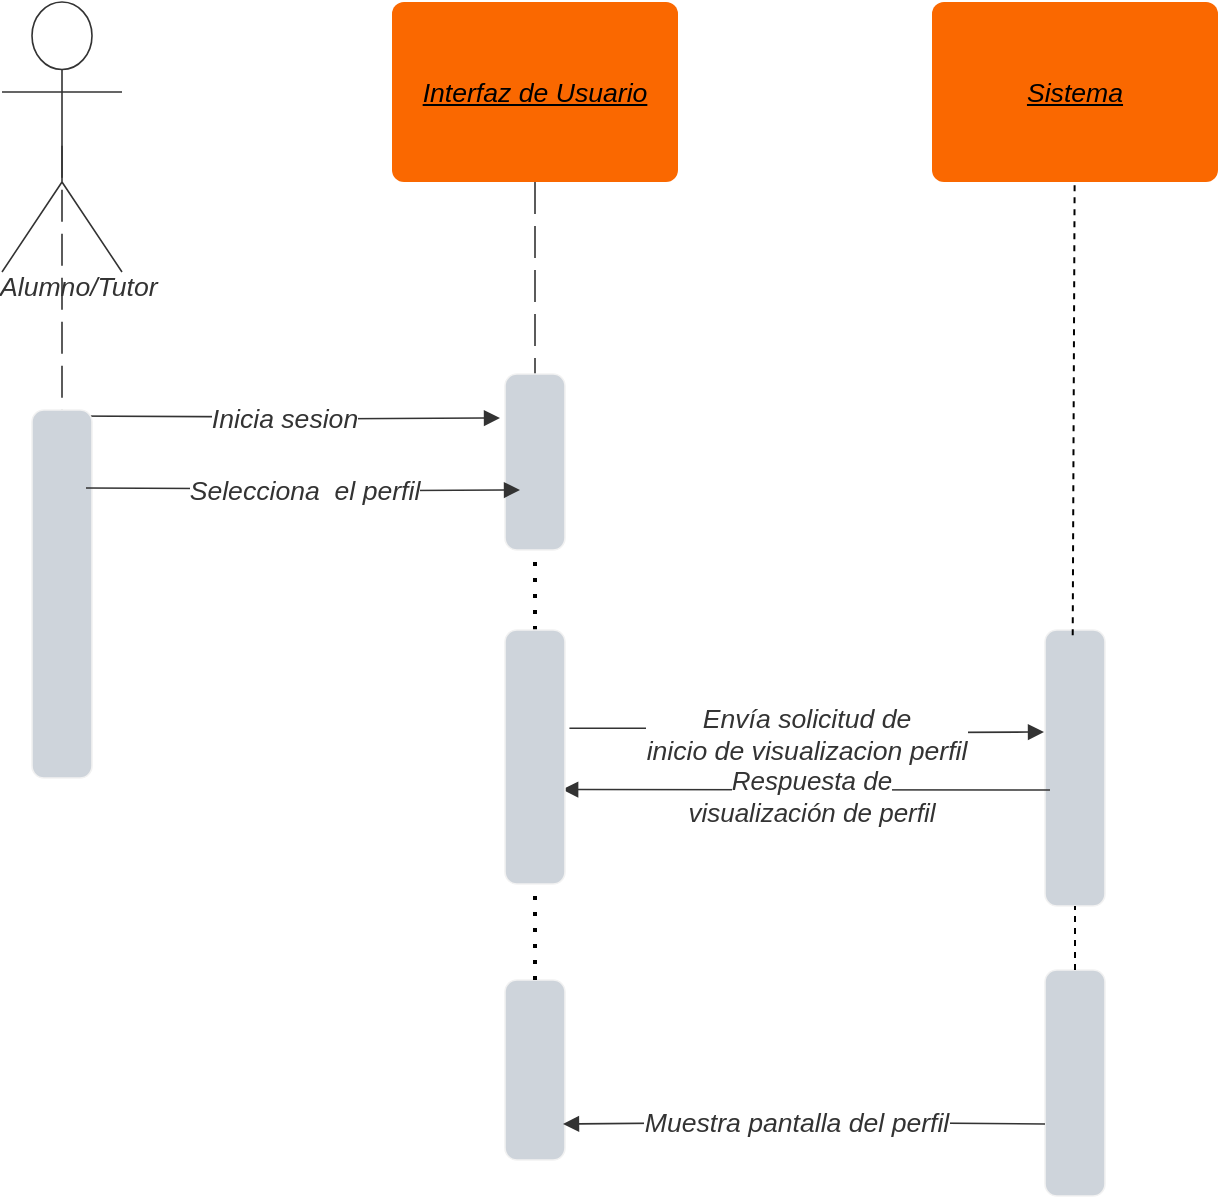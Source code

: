 <mxfile version="22.0.2" type="github">
  <diagram name="Page-1" id="pnpVbXG10b_Qf96l4pHj">
    <mxGraphModel dx="573" dy="765" grid="0" gridSize="10" guides="1" tooltips="1" connect="1" arrows="1" fold="1" page="1" pageScale="1" pageWidth="827" pageHeight="1169" math="0" shadow="0">
      <root>
        <mxCell id="0" />
        <mxCell id="1" parent="0" />
        <mxCell id="EH08t8D45mRtsmgESxYn-16" value="Interfaz de Usuario" style="html=1;overflow=block;blockSpacing=1;whiteSpace=wrap;fontSize=13.3;fontColor=#000000;fontStyle=6;align=center;spacing=0;strokeOpacity=0;fillOpacity=100;rounded=1;absoluteArcSize=1;arcSize=12;fillColor=#fa6800;strokeWidth=0.8;strokeColor=#C73500;" vertex="1" parent="1">
          <mxGeometry x="1151" y="258" width="143" height="90" as="geometry" />
        </mxCell>
        <mxCell id="EH08t8D45mRtsmgESxYn-17" value="Sistema" style="html=1;overflow=block;blockSpacing=1;whiteSpace=wrap;fontSize=13.3;fontColor=#000000;fontStyle=6;align=center;spacing=0;strokeOpacity=0;fillOpacity=100;rounded=1;absoluteArcSize=1;arcSize=12;fillColor=#fa6800;strokeWidth=0.8;strokeColor=#C73500;" vertex="1" parent="1">
          <mxGeometry x="1421" y="258" width="143" height="90" as="geometry" />
        </mxCell>
        <mxCell id="EH08t8D45mRtsmgESxYn-18" value="Alumno/Tutor" style="html=1;overflow=block;blockSpacing=1;shape=umlActor;labelPosition=center;verticalLabelPosition=bottom;verticalAlign=top;whiteSpace=nowrap;fontSize=13.3;fontColor=#333333;fontStyle=2;align=center;spacing=0;strokeColor=#333333;strokeOpacity=100;fillOpacity=100;rounded=1;absoluteArcSize=1;arcSize=12;fillColor=#ffffff;strokeWidth=0.8;lucidId=Yu5MdgyV5tNR;" vertex="1" parent="1">
          <mxGeometry x="956" y="258" width="60" height="135" as="geometry" />
        </mxCell>
        <mxCell id="EH08t8D45mRtsmgESxYn-19" value="" style="html=1;jettySize=18;whiteSpace=wrap;fontSize=13;strokeColor=#333333;strokeOpacity=100;strokeWidth=0.8;rounded=1;arcSize=10;edgeStyle=orthogonalEdgeStyle;startArrow=none;endArrow=block;endFill=1;lucidId=Yu5M0A2JVvTe;" edge="1" parent="1">
          <mxGeometry width="100" height="100" relative="1" as="geometry">
            <Array as="points" />
            <mxPoint x="988" y="465" as="sourcePoint" />
            <mxPoint x="1205" y="466" as="targetPoint" />
          </mxGeometry>
        </mxCell>
        <mxCell id="EH08t8D45mRtsmgESxYn-20" value="Inicia sesion" style="text;html=1;resizable=0;labelBackgroundColor=default;align=center;verticalAlign=middle;fontStyle=2;fontColor=#333333;fontSize=13.3;" vertex="1" parent="EH08t8D45mRtsmgESxYn-19">
          <mxGeometry relative="1" as="geometry">
            <mxPoint as="offset" />
          </mxGeometry>
        </mxCell>
        <mxCell id="EH08t8D45mRtsmgESxYn-21" value="" style="html=1;jettySize=18;whiteSpace=wrap;fontSize=13;strokeColor=#333333;strokeOpacity=100;strokeWidth=0.8;rounded=1;arcSize=10;edgeStyle=orthogonalEdgeStyle;startArrow=none;endArrow=block;endFill=1;exitX=1.074;exitY=0.387;exitPerimeter=0;lucidId=Yu5M8hheeUyh;exitDx=0;exitDy=0;" edge="1" parent="1" source="EH08t8D45mRtsmgESxYn-40">
          <mxGeometry width="100" height="100" relative="1" as="geometry">
            <Array as="points" />
            <mxPoint x="1477" y="623" as="targetPoint" />
          </mxGeometry>
        </mxCell>
        <mxCell id="EH08t8D45mRtsmgESxYn-22" value="Envía solicitud de &lt;br&gt;inicio de visualizacion perfil" style="text;html=1;resizable=0;labelBackgroundColor=default;align=center;verticalAlign=middle;fontStyle=2;fontColor=#333333;fontSize=13.3;" vertex="1" parent="EH08t8D45mRtsmgESxYn-21">
          <mxGeometry relative="1" as="geometry">
            <mxPoint as="offset" />
          </mxGeometry>
        </mxCell>
        <mxCell id="EH08t8D45mRtsmgESxYn-23" value="" style="html=1;jettySize=18;whiteSpace=wrap;fontSize=13;fontFamily=helvetica;strokeColor=#333333;strokeOpacity=100;dashed=1;fixDash=1;dashPattern=16 6;strokeWidth=0.8;rounded=0;startArrow=none;endArrow=none;exitX=0.5;exitY=1;exitPerimeter=0;entryX=0.5;entryY=0.432;entryPerimeter=0;lucidId=Yu5M4GIAFP0a;" edge="1" parent="1" source="EH08t8D45mRtsmgESxYn-16" target="EH08t8D45mRtsmgESxYn-24">
          <mxGeometry width="100" height="100" relative="1" as="geometry">
            <Array as="points" />
            <mxPoint x="1223" y="348" as="sourcePoint" />
            <mxPoint x="1222.5" y="957.92" as="targetPoint" />
          </mxGeometry>
        </mxCell>
        <mxCell id="EH08t8D45mRtsmgESxYn-24" value="" style="html=1;overflow=block;blockSpacing=1;whiteSpace=wrap;fontSize=13;spacing=0;strokeColor=#f2f2f2;strokeOpacity=100;fillOpacity=100;rounded=1;absoluteArcSize=1;arcSize=12;fillColor=#ced4db;strokeWidth=0.8;lucidId=Yu5MhR-oMSno;" vertex="1" parent="1">
          <mxGeometry x="1207.5" y="444" width="30" height="88" as="geometry" />
        </mxCell>
        <mxCell id="EH08t8D45mRtsmgESxYn-25" value="" style="html=1;jettySize=18;whiteSpace=wrap;fontSize=13;strokeColor=#333333;strokeOpacity=100;dashed=1;fixDash=1;dashPattern=16 6;strokeWidth=0.8;rounded=1;arcSize=10;edgeStyle=orthogonalEdgeStyle;startArrow=none;endArrow=none;exitX=0.5;exitY=0.532;exitPerimeter=0;lucidId=Yu5Migy3NWk_;" edge="1" parent="1" source="EH08t8D45mRtsmgESxYn-18" target="EH08t8D45mRtsmgESxYn-26">
          <mxGeometry width="100" height="100" relative="1" as="geometry">
            <Array as="points" />
            <mxPoint x="991" y="686" as="targetPoint" />
            <mxPoint x="986" y="358" as="sourcePoint" />
          </mxGeometry>
        </mxCell>
        <mxCell id="EH08t8D45mRtsmgESxYn-26" value="" style="html=1;overflow=block;blockSpacing=1;whiteSpace=wrap;fontSize=13;spacing=0;strokeColor=#f2f2f2;strokeOpacity=100;fillOpacity=100;rounded=1;absoluteArcSize=1;arcSize=12;fillColor=#ced4db;strokeWidth=0.8;lucidId=Yu5MhR-oMSno;" vertex="1" parent="1">
          <mxGeometry x="971" y="462" width="30" height="184" as="geometry" />
        </mxCell>
        <mxCell id="EH08t8D45mRtsmgESxYn-27" value="" style="points=[[1.013,0.586,0]];html=1;overflow=block;blockSpacing=1;whiteSpace=wrap;fontSize=13;spacing=0;strokeColor=#f2f2f2;strokeOpacity=100;fillOpacity=100;rounded=1;absoluteArcSize=1;arcSize=12;fillColor=#ced4db;strokeWidth=0.8;lucidId=Yu5MsRc69goB;" vertex="1" parent="1">
          <mxGeometry x="1477.5" y="572" width="30" height="138" as="geometry" />
        </mxCell>
        <mxCell id="EH08t8D45mRtsmgESxYn-28" value="" style="html=1;jettySize=18;whiteSpace=wrap;fontSize=13;strokeColor=#333333;strokeOpacity=100;strokeWidth=0.8;rounded=1;arcSize=10;edgeStyle=orthogonalEdgeStyle;startArrow=none;endArrow=block;endFill=1;lucidId=Yu5M0A2JVvTe;" edge="1" parent="1">
          <mxGeometry width="100" height="100" relative="1" as="geometry">
            <Array as="points" />
            <mxPoint x="998" y="501" as="sourcePoint" />
            <mxPoint x="1215" y="502" as="targetPoint" />
          </mxGeometry>
        </mxCell>
        <mxCell id="EH08t8D45mRtsmgESxYn-29" value="Selecciona&amp;nbsp; el perfil&lt;br&gt;" style="text;html=1;resizable=0;labelBackgroundColor=default;align=center;verticalAlign=middle;fontStyle=2;fontColor=#333333;fontSize=13.3;" vertex="1" parent="EH08t8D45mRtsmgESxYn-28">
          <mxGeometry relative="1" as="geometry">
            <mxPoint as="offset" />
          </mxGeometry>
        </mxCell>
        <mxCell id="EH08t8D45mRtsmgESxYn-30" value="" style="html=1;jettySize=18;whiteSpace=wrap;fontSize=13;fontFamily=helvetica;strokeColor=#333333;strokeOpacity=100;strokeWidth=0.8;rounded=0;startArrow=none;endArrow=block;endFill=1;exitX=0;exitY=0.5;lucidId=Yu5MB3FtIlV_;exitDx=0;exitDy=0;entryX=0.953;entryY=0.628;entryDx=0;entryDy=0;entryPerimeter=0;" edge="1" parent="1" target="EH08t8D45mRtsmgESxYn-40">
          <mxGeometry width="100" height="100" relative="1" as="geometry">
            <Array as="points" />
            <mxPoint x="1480" y="652" as="sourcePoint" />
            <mxPoint x="1239" y="652" as="targetPoint" />
          </mxGeometry>
        </mxCell>
        <mxCell id="EH08t8D45mRtsmgESxYn-31" value="&lt;div style=&quot;text-align: center;&quot;&gt;&lt;font color=&quot;#333333&quot;&gt;&lt;span style=&quot;background-color: rgb(255, 255, 255);&quot;&gt;&lt;i style=&quot;&quot;&gt;&lt;span style=&quot;font-size: 13px;&quot;&gt;Respuesta de visualización&amp;nbsp;de perfil&lt;/span&gt;&lt;/i&gt;&lt;/span&gt;&lt;/font&gt;&lt;/div&gt;" style="text;whiteSpace=wrap;html=1;" vertex="1" parent="1">
          <mxGeometry x="1296.0" y="633" width="128" height="38" as="geometry" />
        </mxCell>
        <mxCell id="EH08t8D45mRtsmgESxYn-32" value="" style="html=1;overflow=block;blockSpacing=1;whiteSpace=wrap;fontSize=13;spacing=0;strokeColor=#f2f2f2;strokeOpacity=100;fillOpacity=100;rounded=1;absoluteArcSize=1;arcSize=12;fillColor=#ced4db;strokeWidth=0.8;lucidId=Yu5MydJHa4al;" vertex="1" parent="1">
          <mxGeometry x="1207.5" y="747" width="30" height="90" as="geometry" />
        </mxCell>
        <mxCell id="EH08t8D45mRtsmgESxYn-33" value="" style="html=1;overflow=block;blockSpacing=1;whiteSpace=wrap;fontSize=13;spacing=0;strokeColor=#f2f2f2;strokeOpacity=100;fillOpacity=100;rounded=1;absoluteArcSize=1;arcSize=12;fillColor=#ced4db;strokeWidth=0.8;lucidId=Yu5MydJHa4al;" vertex="1" parent="1">
          <mxGeometry x="1477.5" y="742" width="30" height="113" as="geometry" />
        </mxCell>
        <mxCell id="EH08t8D45mRtsmgESxYn-34" value="" style="html=1;jettySize=18;whiteSpace=wrap;fontSize=13;fontFamily=helvetica;strokeColor=#333333;strokeOpacity=100;strokeWidth=0.8;rounded=0;startArrow=none;endArrow=block;endFill=1;exitX=0;exitY=0.5;entryX=1;entryY=0.5;lucidId=Yu5MB3FtIlV_;exitDx=0;exitDy=0;entryDx=0;entryDy=0;" edge="1" parent="1" source="EH08t8D45mRtsmgESxYn-38">
          <mxGeometry width="100" height="100" relative="1" as="geometry">
            <Array as="points" />
            <mxPoint x="1477.5" y="819" as="sourcePoint" />
            <mxPoint x="1236.5" y="819" as="targetPoint" />
          </mxGeometry>
        </mxCell>
        <mxCell id="EH08t8D45mRtsmgESxYn-35" value="" style="endArrow=none;dashed=1;html=1;dashPattern=1 3;strokeWidth=2;rounded=0;entryX=0.5;entryY=1;entryDx=0;entryDy=0;exitX=0.5;exitY=0;exitDx=0;exitDy=0;" edge="1" parent="1" source="EH08t8D45mRtsmgESxYn-40" target="EH08t8D45mRtsmgESxYn-24">
          <mxGeometry width="50" height="50" relative="1" as="geometry">
            <mxPoint x="1197.5" y="745" as="sourcePoint" />
            <mxPoint x="1247.5" y="695" as="targetPoint" />
          </mxGeometry>
        </mxCell>
        <mxCell id="EH08t8D45mRtsmgESxYn-36" value="" style="endArrow=none;dashed=1;html=1;rounded=0;exitX=0.5;exitY=0;exitDx=0;exitDy=0;" edge="1" parent="1" source="EH08t8D45mRtsmgESxYn-33" target="EH08t8D45mRtsmgESxYn-27">
          <mxGeometry width="50" height="50" relative="1" as="geometry">
            <mxPoint x="1445" y="764" as="sourcePoint" />
            <mxPoint x="1495" y="714" as="targetPoint" />
          </mxGeometry>
        </mxCell>
        <mxCell id="EH08t8D45mRtsmgESxYn-37" value="" style="html=1;jettySize=18;whiteSpace=wrap;fontSize=13;fontFamily=helvetica;strokeColor=#333333;strokeOpacity=100;strokeWidth=0.8;rounded=0;startArrow=none;endArrow=block;endFill=1;exitX=0;exitY=0.5;entryX=1;entryY=0.5;lucidId=Yu5MB3FtIlV_;exitDx=0;exitDy=0;entryDx=0;entryDy=0;" edge="1" parent="1" target="EH08t8D45mRtsmgESxYn-38">
          <mxGeometry width="100" height="100" relative="1" as="geometry">
            <Array as="points" />
            <mxPoint x="1477.5" y="819" as="sourcePoint" />
            <mxPoint x="1236.5" y="819" as="targetPoint" />
          </mxGeometry>
        </mxCell>
        <mxCell id="EH08t8D45mRtsmgESxYn-38" value="Muestra pantalla del perfil" style="text;html=1;resizable=0;labelBackgroundColor=default;align=center;verticalAlign=middle;fontStyle=2;fontColor=#333333;fontSize=13.3;" vertex="1" parent="1">
          <mxGeometry x="1352.999" y="818.003" as="geometry" />
        </mxCell>
        <mxCell id="EH08t8D45mRtsmgESxYn-39" value="" style="endArrow=none;dashed=1;html=1;dashPattern=1 3;strokeWidth=2;rounded=0;entryX=0.5;entryY=1;entryDx=0;entryDy=0;exitX=0.5;exitY=0;exitDx=0;exitDy=0;" edge="1" parent="1" source="EH08t8D45mRtsmgESxYn-32" target="EH08t8D45mRtsmgESxYn-40">
          <mxGeometry width="50" height="50" relative="1" as="geometry">
            <mxPoint x="1223" y="747" as="sourcePoint" />
            <mxPoint x="1223" y="532" as="targetPoint" />
          </mxGeometry>
        </mxCell>
        <mxCell id="EH08t8D45mRtsmgESxYn-40" value="" style="html=1;overflow=block;blockSpacing=1;whiteSpace=wrap;fontSize=13;spacing=0;strokeColor=#f2f2f2;strokeOpacity=100;fillOpacity=100;rounded=1;absoluteArcSize=1;arcSize=12;fillColor=#ced4db;strokeWidth=0.8;lucidId=Yu5MhR-oMSno;" vertex="1" parent="1">
          <mxGeometry x="1207.5" y="572" width="30" height="127" as="geometry" />
        </mxCell>
        <mxCell id="EH08t8D45mRtsmgESxYn-41" value="" style="endArrow=none;dashed=1;html=1;rounded=0;exitX=0.462;exitY=0.019;exitDx=0;exitDy=0;exitPerimeter=0;" edge="1" parent="1" source="EH08t8D45mRtsmgESxYn-27" target="EH08t8D45mRtsmgESxYn-17">
          <mxGeometry width="50" height="50" relative="1" as="geometry">
            <mxPoint x="1492.05" y="556" as="sourcePoint" />
            <mxPoint x="1492.05" y="524" as="targetPoint" />
          </mxGeometry>
        </mxCell>
      </root>
    </mxGraphModel>
  </diagram>
</mxfile>
